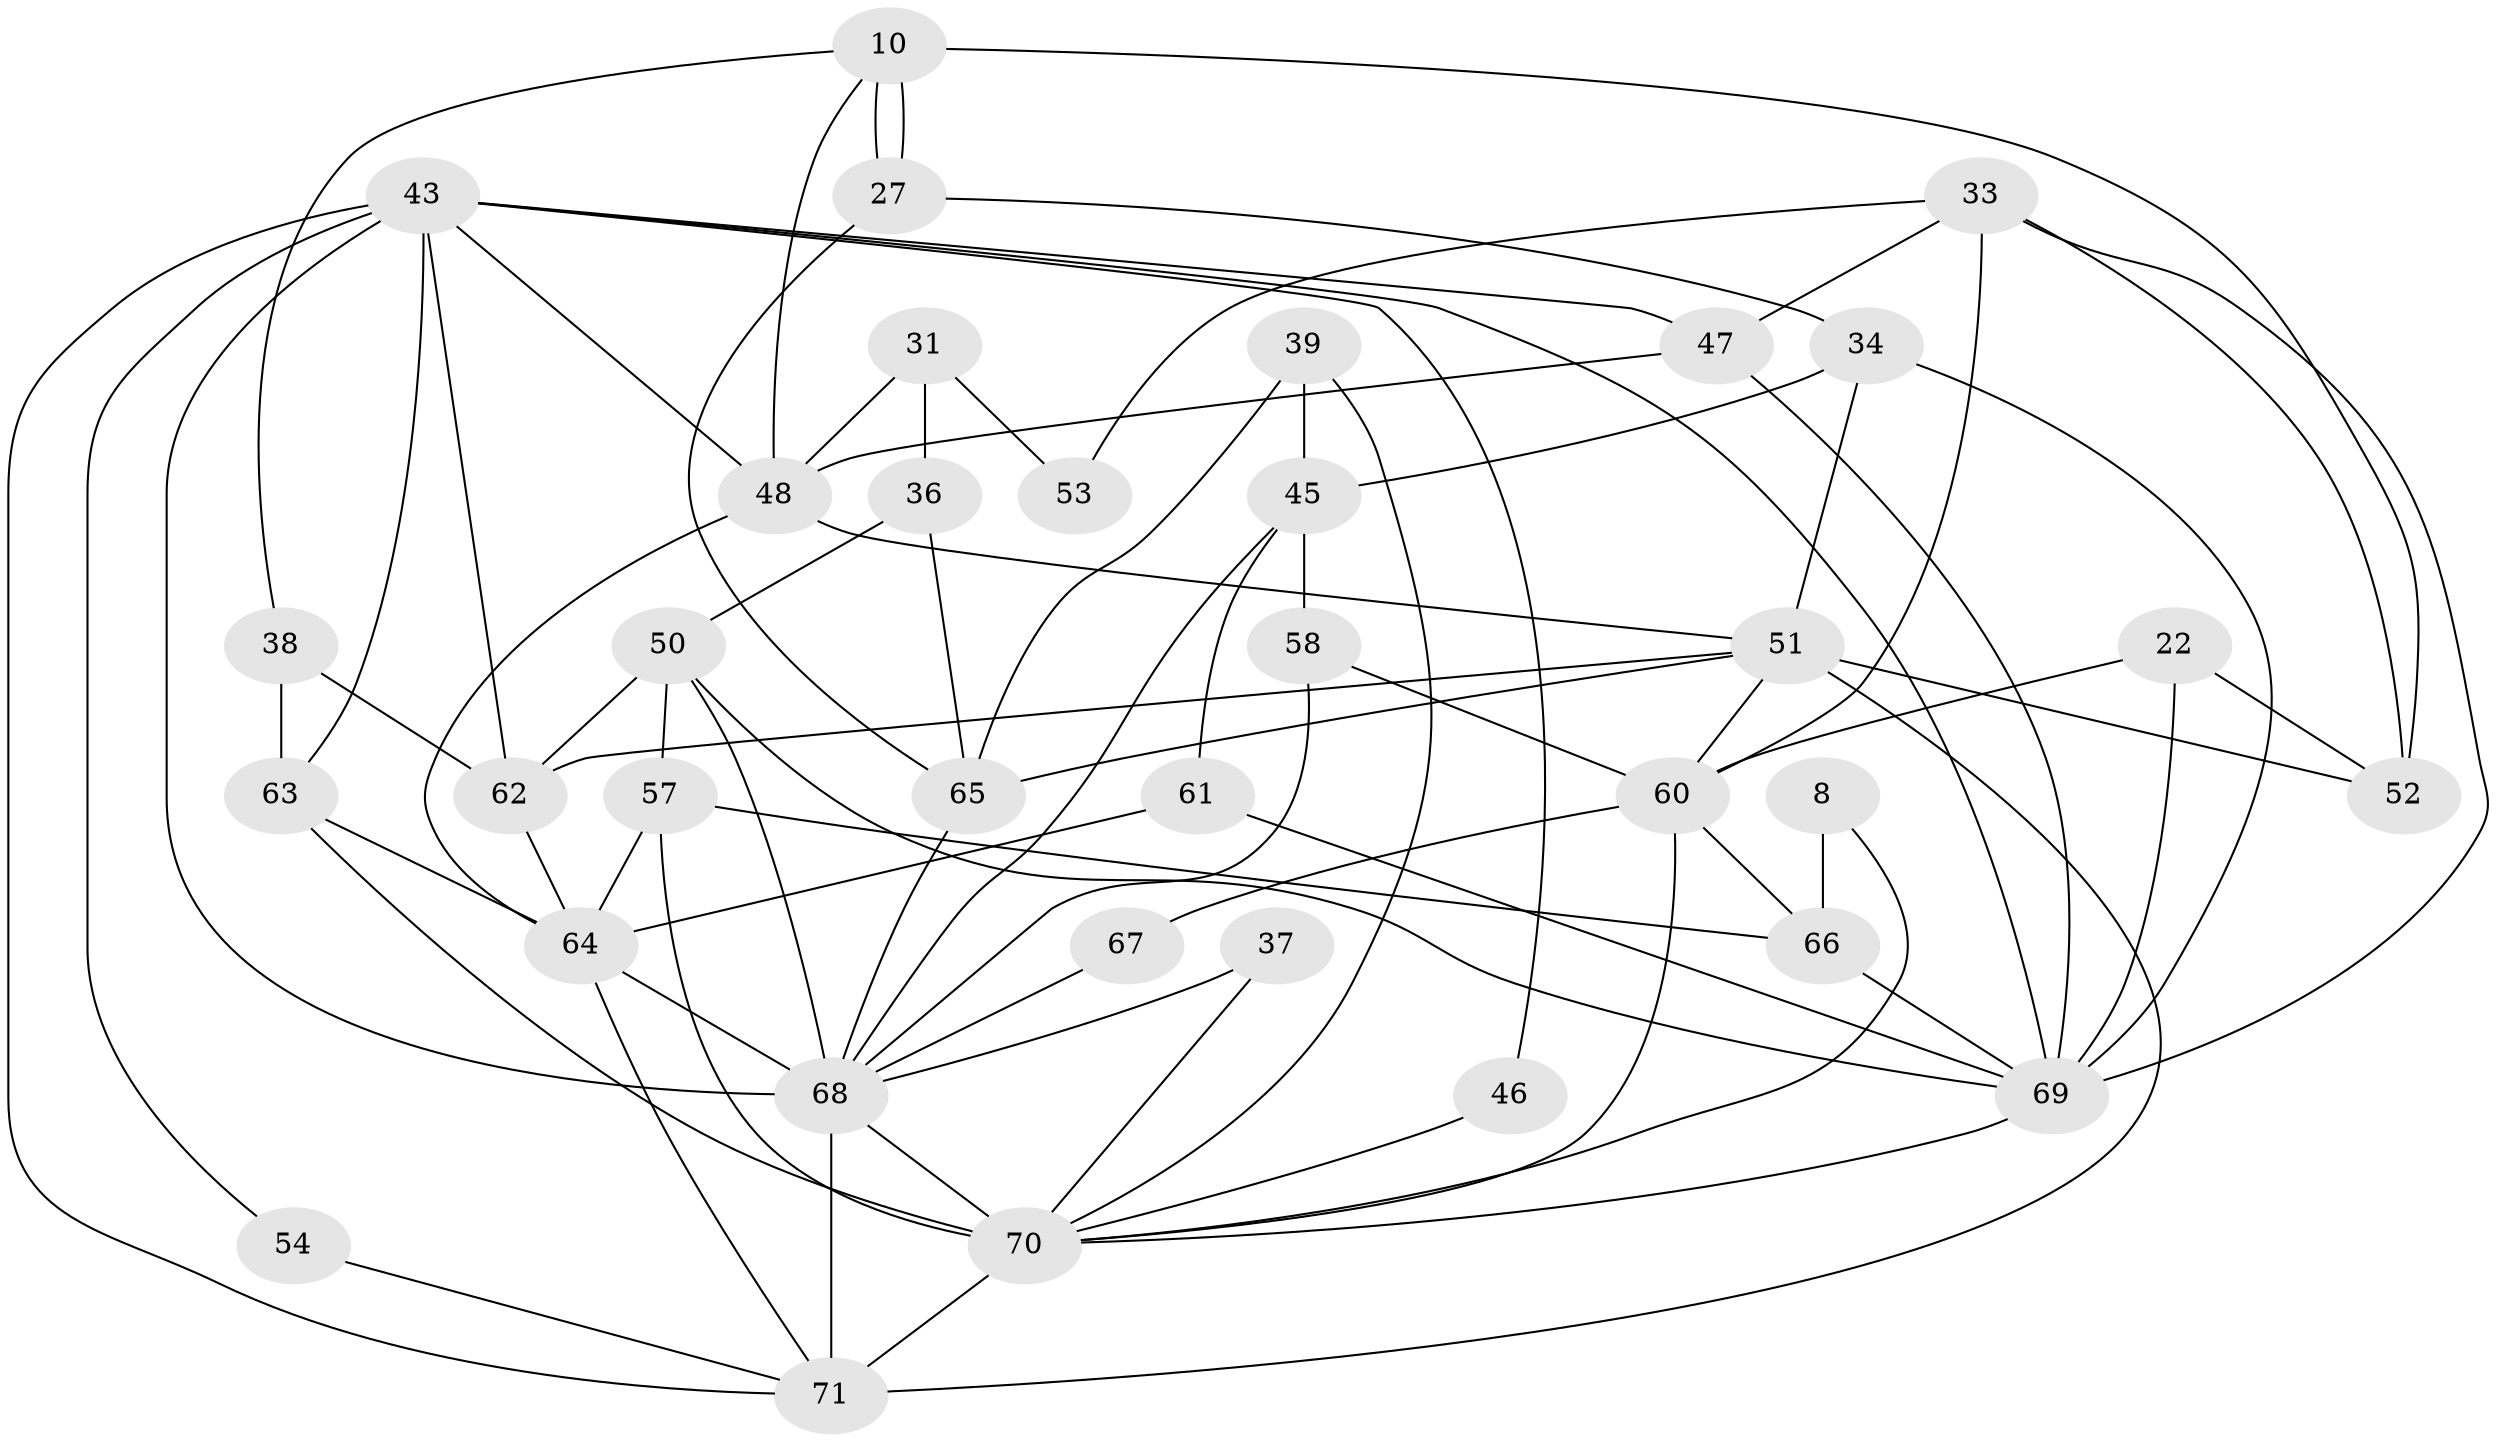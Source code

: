 // original degree distribution, {4: 0.2535211267605634, 3: 0.22535211267605634, 6: 0.08450704225352113, 2: 0.15492957746478872, 5: 0.23943661971830985, 7: 0.04225352112676056}
// Generated by graph-tools (version 1.1) at 2025/51/03/09/25 04:51:37]
// undirected, 35 vertices, 81 edges
graph export_dot {
graph [start="1"]
  node [color=gray90,style=filled];
  8;
  10;
  22;
  27;
  31;
  33;
  34;
  36;
  37;
  38;
  39;
  43 [super="+14+42"];
  45 [super="+2+7"];
  46;
  47 [super="+25"];
  48 [super="+18"];
  50 [super="+21+15"];
  51 [super="+49+41"];
  52;
  53;
  54;
  57 [super="+20"];
  58;
  60 [super="+1"];
  61;
  62 [super="+44"];
  63;
  64 [super="+11+13+55"];
  65;
  66;
  67;
  68 [super="+30+59"];
  69 [super="+19+3"];
  70 [super="+35+29"];
  71 [super="+16"];
  8 -- 66;
  8 -- 70;
  10 -- 38;
  10 -- 27;
  10 -- 27;
  10 -- 52;
  10 -- 48;
  22 -- 60 [weight=2];
  22 -- 52;
  22 -- 69;
  27 -- 34;
  27 -- 65;
  31 -- 36;
  31 -- 53;
  31 -- 48;
  33 -- 52;
  33 -- 53;
  33 -- 60 [weight=2];
  33 -- 47;
  33 -- 69;
  34 -- 45;
  34 -- 69;
  34 -- 51 [weight=2];
  36 -- 65;
  36 -- 50;
  37 -- 68;
  37 -- 70;
  38 -- 63;
  38 -- 62;
  39 -- 45;
  39 -- 65;
  39 -- 70;
  43 -- 69;
  43 -- 62 [weight=2];
  43 -- 68 [weight=3];
  43 -- 48;
  43 -- 54;
  43 -- 71 [weight=2];
  43 -- 63;
  43 -- 46;
  43 -- 47;
  45 -- 58;
  45 -- 61;
  45 -- 68 [weight=4];
  46 -- 70;
  47 -- 48 [weight=2];
  47 -- 69;
  48 -- 64;
  48 -- 51;
  50 -- 69;
  50 -- 62 [weight=2];
  50 -- 68 [weight=3];
  50 -- 57;
  51 -- 52;
  51 -- 60;
  51 -- 71 [weight=2];
  51 -- 62;
  51 -- 65;
  54 -- 71;
  57 -- 66;
  57 -- 70;
  57 -- 64 [weight=2];
  58 -- 60;
  58 -- 68;
  60 -- 67;
  60 -- 70;
  60 -- 66;
  61 -- 64;
  61 -- 69;
  62 -- 64 [weight=2];
  63 -- 70 [weight=3];
  63 -- 64 [weight=2];
  64 -- 71;
  64 -- 68 [weight=3];
  65 -- 68;
  66 -- 69;
  67 -- 68;
  68 -- 70;
  68 -- 71;
  69 -- 70 [weight=2];
  70 -- 71 [weight=2];
}
